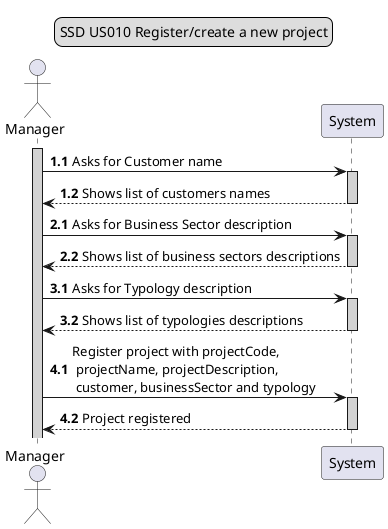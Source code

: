 @startuml

legend top
SSD US010 Register/create a new project
end legend

actor Manager

activate Manager #lightgrey

autonumber 1.1
Manager -> System: Asks for Customer name
activate System#lightgrey
Manager <-- System: Shows list of customers names
deactivate


autonumber 2.1
Manager -> System: Asks for Business Sector description
activate System#lightgrey
Manager <-- System: Shows list of business sectors descriptions
deactivate

autonumber 3.1
Manager -> System: Asks for Typology description
activate System#lightgrey
Manager <-- System: Shows list of typologies descriptions
deactivate


autonumber 4.1
Manager -> System: Register project with projectCode,\n projectName, projectDescription,\n customer, businessSector and typology
activate System#lightgrey
Manager <-- System: Project registered
deactivate

@enduml